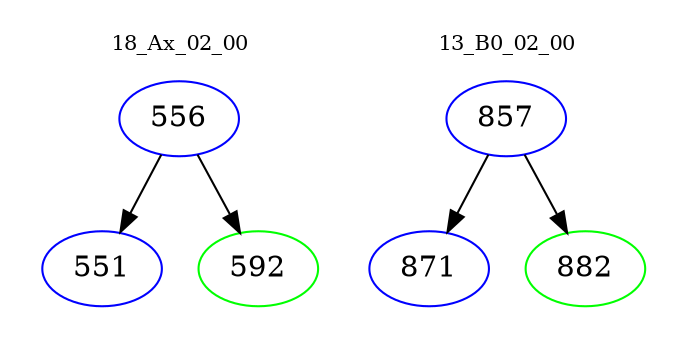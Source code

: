 digraph{
subgraph cluster_0 {
color = white
label = "18_Ax_02_00";
fontsize=10;
T0_556 [label="556", color="blue"]
T0_556 -> T0_551 [color="black"]
T0_551 [label="551", color="blue"]
T0_556 -> T0_592 [color="black"]
T0_592 [label="592", color="green"]
}
subgraph cluster_1 {
color = white
label = "13_B0_02_00";
fontsize=10;
T1_857 [label="857", color="blue"]
T1_857 -> T1_871 [color="black"]
T1_871 [label="871", color="blue"]
T1_857 -> T1_882 [color="black"]
T1_882 [label="882", color="green"]
}
}
